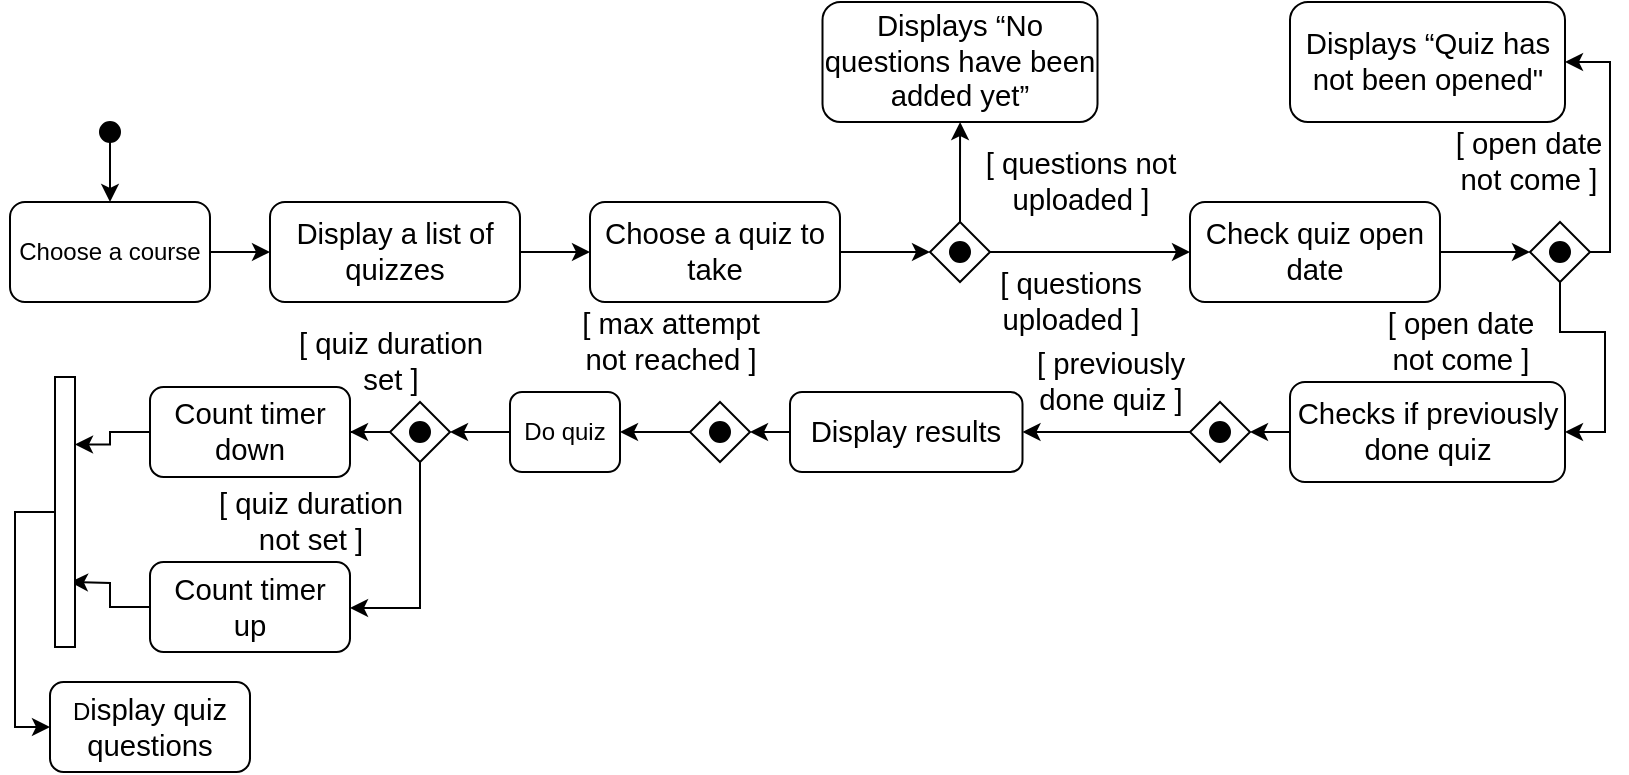 <mxfile version="14.6.3" type="github">
  <diagram id="HvqQM-I7t3wVY7urHc3_" name="Page-1">
    <mxGraphModel dx="1021" dy="516" grid="1" gridSize="10" guides="1" tooltips="1" connect="1" arrows="1" fold="1" page="1" pageScale="1" pageWidth="827" pageHeight="1169" math="0" shadow="0">
      <root>
        <mxCell id="0" />
        <mxCell id="1" parent="0" />
        <mxCell id="4EETxAyDpQWCK0r4zNha-4" value="" style="edgeStyle=orthogonalEdgeStyle;rounded=0;orthogonalLoop=1;jettySize=auto;html=1;" parent="1" source="4EETxAyDpQWCK0r4zNha-1" target="4EETxAyDpQWCK0r4zNha-2" edge="1">
          <mxGeometry relative="1" as="geometry" />
        </mxCell>
        <mxCell id="4EETxAyDpQWCK0r4zNha-1" value="" style="ellipse;whiteSpace=wrap;html=1;aspect=fixed;fillColor=#000000;" parent="1" vertex="1">
          <mxGeometry x="55" y="70" width="10" height="10" as="geometry" />
        </mxCell>
        <mxCell id="QtU8lgQa15zFkYiqKTXy-1" value="" style="edgeStyle=orthogonalEdgeStyle;rounded=0;orthogonalLoop=1;jettySize=auto;html=1;" parent="1" source="4EETxAyDpQWCK0r4zNha-2" target="4EETxAyDpQWCK0r4zNha-3" edge="1">
          <mxGeometry relative="1" as="geometry" />
        </mxCell>
        <mxCell id="4EETxAyDpQWCK0r4zNha-2" value="Choose a course" style="rounded=1;whiteSpace=wrap;html=1;fillColor=#FFFFFF;" parent="1" vertex="1">
          <mxGeometry x="10" y="110" width="100" height="50" as="geometry" />
        </mxCell>
        <mxCell id="QtU8lgQa15zFkYiqKTXy-4" value="" style="edgeStyle=orthogonalEdgeStyle;rounded=0;orthogonalLoop=1;jettySize=auto;html=1;" parent="1" source="4EETxAyDpQWCK0r4zNha-3" target="QtU8lgQa15zFkYiqKTXy-3" edge="1">
          <mxGeometry relative="1" as="geometry" />
        </mxCell>
        <mxCell id="4EETxAyDpQWCK0r4zNha-3" value="&lt;span style=&quot;font-size: 11pt ; font-family: &amp;#34;arial&amp;#34; ; color: rgb(0 , 0 , 0) ; background-color: transparent ; font-weight: 400 ; font-style: normal ; font-variant: normal ; text-decoration: none ; vertical-align: baseline&quot; id=&quot;docs-internal-guid-ca1dcce4-7fff-27a4-cba9-b2763112202d&quot;&gt;Display a list of quizzes&lt;/span&gt;" style="rounded=1;whiteSpace=wrap;html=1;fillColor=#FFFFFF;" parent="1" vertex="1">
          <mxGeometry x="140" y="110" width="125" height="50" as="geometry" />
        </mxCell>
        <mxCell id="EMLoT_DQCo54XdzdIxfW-8" style="edgeStyle=orthogonalEdgeStyle;rounded=0;orthogonalLoop=1;jettySize=auto;html=1;entryX=0;entryY=0.5;entryDx=0;entryDy=0;" edge="1" parent="1" source="QtU8lgQa15zFkYiqKTXy-3" target="QtU8lgQa15zFkYiqKTXy-5">
          <mxGeometry relative="1" as="geometry" />
        </mxCell>
        <mxCell id="QtU8lgQa15zFkYiqKTXy-3" value="&lt;span style=&quot;font-size: 11pt ; font-family: &amp;#34;arial&amp;#34; ; color: rgb(0 , 0 , 0) ; background-color: transparent ; font-weight: 400 ; font-style: normal ; font-variant: normal ; text-decoration: none ; vertical-align: baseline&quot; id=&quot;docs-internal-guid-f9b0f070-7fff-f607-0604-e5bbde5d65c2&quot;&gt;Choose a quiz to take&lt;/span&gt;" style="rounded=1;whiteSpace=wrap;html=1;fillColor=#FFFFFF;" parent="1" vertex="1">
          <mxGeometry x="300" y="110" width="125" height="50" as="geometry" />
        </mxCell>
        <mxCell id="EMLoT_DQCo54XdzdIxfW-4" value="" style="group" vertex="1" connectable="0" parent="1">
          <mxGeometry x="470" y="120" width="30" height="30" as="geometry" />
        </mxCell>
        <mxCell id="EMLoT_DQCo54XdzdIxfW-7" value="" style="group" vertex="1" connectable="0" parent="EMLoT_DQCo54XdzdIxfW-4">
          <mxGeometry width="30" height="30" as="geometry" />
        </mxCell>
        <mxCell id="QtU8lgQa15zFkYiqKTXy-5" value="" style="rhombus;whiteSpace=wrap;html=1;fillColor=#FFFFFF;" parent="EMLoT_DQCo54XdzdIxfW-7" vertex="1">
          <mxGeometry width="30" height="30" as="geometry" />
        </mxCell>
        <mxCell id="EMLoT_DQCo54XdzdIxfW-1" value="" style="ellipse;whiteSpace=wrap;html=1;aspect=fixed;fillColor=#000000;" vertex="1" parent="EMLoT_DQCo54XdzdIxfW-7">
          <mxGeometry x="10" y="10" width="10" height="10" as="geometry" />
        </mxCell>
        <mxCell id="EMLoT_DQCo54XdzdIxfW-17" style="edgeStyle=orthogonalEdgeStyle;rounded=0;orthogonalLoop=1;jettySize=auto;html=1;exitX=1;exitY=0.5;exitDx=0;exitDy=0;entryX=0;entryY=0.5;entryDx=0;entryDy=0;" edge="1" parent="1" source="EMLoT_DQCo54XdzdIxfW-9" target="EMLoT_DQCo54XdzdIxfW-15">
          <mxGeometry relative="1" as="geometry" />
        </mxCell>
        <mxCell id="EMLoT_DQCo54XdzdIxfW-9" value="&lt;span style=&quot;font-size: 11pt ; font-family: &amp;#34;arial&amp;#34; ; color: rgb(0 , 0 , 0) ; background-color: transparent ; font-weight: 400 ; font-style: normal ; font-variant: normal ; text-decoration: none ; vertical-align: baseline&quot; id=&quot;docs-internal-guid-7c33a0d0-7fff-b234-5660-c0ef3cbe4906&quot;&gt;Check quiz open date&lt;/span&gt;" style="rounded=1;whiteSpace=wrap;html=1;fillColor=#FFFFFF;" vertex="1" parent="1">
          <mxGeometry x="600" y="110" width="125" height="50" as="geometry" />
        </mxCell>
        <mxCell id="EMLoT_DQCo54XdzdIxfW-10" value="" style="edgeStyle=orthogonalEdgeStyle;rounded=0;orthogonalLoop=1;jettySize=auto;html=1;" edge="1" parent="1" source="QtU8lgQa15zFkYiqKTXy-5" target="EMLoT_DQCo54XdzdIxfW-9">
          <mxGeometry relative="1" as="geometry" />
        </mxCell>
        <mxCell id="EMLoT_DQCo54XdzdIxfW-11" value="&lt;div&gt;&lt;span style=&quot;font-size: 11pt ; font-family: &amp;#34;arial&amp;#34; ; color: rgb(0 , 0 , 0) ; background-color: transparent ; font-weight: 400 ; font-style: normal ; font-variant: normal ; text-decoration: none ; vertical-align: baseline&quot; id=&quot;docs-internal-guid-7c33a0d0-7fff-b234-5660-c0ef3cbe4906&quot;&gt;[ questions &lt;br&gt;&lt;/span&gt;&lt;/div&gt;&lt;div&gt;&lt;span style=&quot;font-size: 11pt ; font-family: &amp;#34;arial&amp;#34; ; color: rgb(0 , 0 , 0) ; background-color: transparent ; font-weight: 400 ; font-style: normal ; font-variant: normal ; text-decoration: none ; vertical-align: baseline&quot; id=&quot;docs-internal-guid-7c33a0d0-7fff-b234-5660-c0ef3cbe4906&quot;&gt;uploaded ]&lt;/span&gt;&lt;/div&gt;" style="edgeLabel;html=1;align=center;verticalAlign=middle;resizable=0;points=[];" vertex="1" connectable="0" parent="EMLoT_DQCo54XdzdIxfW-10">
          <mxGeometry x="-0.3" y="-2" relative="1" as="geometry">
            <mxPoint x="5" y="23" as="offset" />
          </mxGeometry>
        </mxCell>
        <mxCell id="EMLoT_DQCo54XdzdIxfW-34" value="&lt;div&gt;&lt;span style=&quot;font-size: 11pt ; font-family: &amp;#34;arial&amp;#34; ; color: rgb(0 , 0 , 0) ; background-color: transparent ; font-weight: 400 ; font-style: normal ; font-variant: normal ; text-decoration: none ; vertical-align: baseline&quot; id=&quot;docs-internal-guid-7c33a0d0-7fff-b234-5660-c0ef3cbe4906&quot;&gt;[ previously &lt;br&gt;&lt;/span&gt;&lt;/div&gt;&lt;div&gt;&lt;span style=&quot;font-size: 11pt ; font-family: &amp;#34;arial&amp;#34; ; color: rgb(0 , 0 , 0) ; background-color: transparent ; font-weight: 400 ; font-style: normal ; font-variant: normal ; text-decoration: none ; vertical-align: baseline&quot; id=&quot;docs-internal-guid-7c33a0d0-7fff-b234-5660-c0ef3cbe4906&quot;&gt;&lt;/span&gt;&lt;span style=&quot;font-size: 11pt ; font-family: &amp;#34;arial&amp;#34; ; color: rgb(0 , 0 , 0) ; background-color: transparent ; font-weight: 400 ; font-style: normal ; font-variant: normal ; text-decoration: none ; vertical-align: baseline&quot; id=&quot;docs-internal-guid-2d954c88-7fff-5672-d39d-e16bd0bce384&quot;&gt;done  quiz&lt;/span&gt;&lt;span style=&quot;font-size: 11pt ; font-family: &amp;#34;arial&amp;#34; ; color: rgb(0 , 0 , 0) ; background-color: transparent ; font-weight: 400 ; font-style: normal ; font-variant: normal ; text-decoration: none ; vertical-align: baseline&quot; id=&quot;docs-internal-guid-7c33a0d0-7fff-b234-5660-c0ef3cbe4906&quot;&gt; ]&lt;/span&gt;&lt;/div&gt;" style="edgeLabel;html=1;align=center;verticalAlign=middle;resizable=0;points=[];" vertex="1" connectable="0" parent="EMLoT_DQCo54XdzdIxfW-10">
          <mxGeometry x="-0.3" y="-2" relative="1" as="geometry">
            <mxPoint x="25" y="63" as="offset" />
          </mxGeometry>
        </mxCell>
        <mxCell id="EMLoT_DQCo54XdzdIxfW-38" value="&lt;div&gt;&lt;span style=&quot;font-size: 11pt ; font-family: &amp;#34;arial&amp;#34; ; color: rgb(0 , 0 , 0) ; background-color: transparent ; font-weight: 400 ; font-style: normal ; font-variant: normal ; text-decoration: none ; vertical-align: baseline&quot; id=&quot;docs-internal-guid-7c33a0d0-7fff-b234-5660-c0ef3cbe4906&quot;&gt;[ &lt;/span&gt;&lt;span style=&quot;font-size: 11pt ; font-family: &amp;#34;arial&amp;#34; ; color: rgb(0 , 0 , 0) ; background-color: transparent ; font-weight: 400 ; font-style: normal ; font-variant: normal ; text-decoration: none ; vertical-align: baseline&quot; id=&quot;docs-internal-guid-54b99eb1-7fff-6bb4-ce51-234c194e9e12&quot;&gt;max attempt &lt;br&gt;&lt;/span&gt;&lt;/div&gt;&lt;div&gt;&lt;span style=&quot;font-size: 11pt ; font-family: &amp;#34;arial&amp;#34; ; color: rgb(0 , 0 , 0) ; background-color: transparent ; font-weight: 400 ; font-style: normal ; font-variant: normal ; text-decoration: none ; vertical-align: baseline&quot; id=&quot;docs-internal-guid-54b99eb1-7fff-6bb4-ce51-234c194e9e12&quot;&gt;not reached &lt;/span&gt;&lt;span style=&quot;font-size: 11pt ; font-family: &amp;#34;arial&amp;#34; ; color: rgb(0 , 0 , 0) ; background-color: transparent ; font-weight: 400 ; font-style: normal ; font-variant: normal ; text-decoration: none ; vertical-align: baseline&quot; id=&quot;docs-internal-guid-7c33a0d0-7fff-b234-5660-c0ef3cbe4906&quot;&gt;]&lt;/span&gt;&lt;/div&gt;" style="edgeLabel;html=1;align=center;verticalAlign=middle;resizable=0;points=[];" vertex="1" connectable="0" parent="EMLoT_DQCo54XdzdIxfW-10">
          <mxGeometry x="-0.3" y="-2" relative="1" as="geometry">
            <mxPoint x="-195" y="43" as="offset" />
          </mxGeometry>
        </mxCell>
        <mxCell id="EMLoT_DQCo54XdzdIxfW-56" value="&lt;div&gt;&lt;span style=&quot;font-size: 11pt ; font-family: &amp;#34;arial&amp;#34; ; color: rgb(0 , 0 , 0) ; background-color: transparent ; font-weight: 400 ; font-style: normal ; font-variant: normal ; text-decoration: none ; vertical-align: baseline&quot; id=&quot;docs-internal-guid-7c33a0d0-7fff-b234-5660-c0ef3cbe4906&quot;&gt;[ quiz &lt;/span&gt;&lt;span style=&quot;font-size: 11pt ; font-family: &amp;#34;arial&amp;#34; ; color: rgb(0 , 0 , 0) ; background-color: transparent ; font-weight: 400 ; font-style: normal ; font-variant: normal ; text-decoration: none ; vertical-align: baseline&quot; id=&quot;docs-internal-guid-78c24208-7fff-800c-d850-6933cc3fbe24&quot;&gt;duration &lt;br&gt;&lt;/span&gt;&lt;/div&gt;&lt;div&gt;&lt;span style=&quot;font-size: 11pt ; font-family: &amp;#34;arial&amp;#34; ; color: rgb(0 , 0 , 0) ; background-color: transparent ; font-weight: 400 ; font-style: normal ; font-variant: normal ; text-decoration: none ; vertical-align: baseline&quot; id=&quot;docs-internal-guid-78c24208-7fff-800c-d850-6933cc3fbe24&quot;&gt;set&lt;/span&gt;&lt;span style=&quot;font-size: 11pt ; font-family: &amp;#34;arial&amp;#34; ; color: rgb(0 , 0 , 0) ; background-color: transparent ; font-weight: 400 ; font-style: normal ; font-variant: normal ; text-decoration: none ; vertical-align: baseline&quot; id=&quot;docs-internal-guid-54b99eb1-7fff-6bb4-ce51-234c194e9e12&quot;&gt;&lt;/span&gt;&lt;span style=&quot;font-size: 11pt ; font-family: &amp;#34;arial&amp;#34; ; color: rgb(0 , 0 , 0) ; background-color: transparent ; font-weight: 400 ; font-style: normal ; font-variant: normal ; text-decoration: none ; vertical-align: baseline&quot; id=&quot;docs-internal-guid-7c33a0d0-7fff-b234-5660-c0ef3cbe4906&quot;&gt; ]&lt;/span&gt;&lt;/div&gt;" style="edgeLabel;html=1;align=center;verticalAlign=middle;resizable=0;points=[];" vertex="1" connectable="0" parent="EMLoT_DQCo54XdzdIxfW-10">
          <mxGeometry x="-0.3" y="-2" relative="1" as="geometry">
            <mxPoint x="-335" y="53" as="offset" />
          </mxGeometry>
        </mxCell>
        <mxCell id="EMLoT_DQCo54XdzdIxfW-59" value="&lt;div&gt;&lt;span style=&quot;font-size: 11pt ; font-family: &amp;#34;arial&amp;#34; ; color: rgb(0 , 0 , 0) ; background-color: transparent ; font-weight: 400 ; font-style: normal ; font-variant: normal ; text-decoration: none ; vertical-align: baseline&quot; id=&quot;docs-internal-guid-7c33a0d0-7fff-b234-5660-c0ef3cbe4906&quot;&gt;[ quiz &lt;/span&gt;&lt;span style=&quot;font-size: 11pt ; font-family: &amp;#34;arial&amp;#34; ; color: rgb(0 , 0 , 0) ; background-color: transparent ; font-weight: 400 ; font-style: normal ; font-variant: normal ; text-decoration: none ; vertical-align: baseline&quot; id=&quot;docs-internal-guid-78c24208-7fff-800c-d850-6933cc3fbe24&quot;&gt;duration&lt;/span&gt;&lt;/div&gt;&lt;div&gt;&lt;span style=&quot;font-size: 11pt ; font-family: &amp;#34;arial&amp;#34; ; color: rgb(0 , 0 , 0) ; background-color: transparent ; font-weight: 400 ; font-style: normal ; font-variant: normal ; text-decoration: none ; vertical-align: baseline&quot; id=&quot;docs-internal-guid-78c24208-7fff-800c-d850-6933cc3fbe24&quot;&gt;not&lt;/span&gt;&lt;span style=&quot;font-size: 11pt ; font-family: &amp;#34;arial&amp;#34; ; color: rgb(0 , 0 , 0) ; background-color: transparent ; font-weight: 400 ; font-style: normal ; font-variant: normal ; text-decoration: none ; vertical-align: baseline&quot; id=&quot;docs-internal-guid-78c24208-7fff-800c-d850-6933cc3fbe24&quot;&gt; set&lt;/span&gt;&lt;span style=&quot;font-size: 11pt ; font-family: &amp;#34;arial&amp;#34; ; color: rgb(0 , 0 , 0) ; background-color: transparent ; font-weight: 400 ; font-style: normal ; font-variant: normal ; text-decoration: none ; vertical-align: baseline&quot; id=&quot;docs-internal-guid-54b99eb1-7fff-6bb4-ce51-234c194e9e12&quot;&gt;&lt;/span&gt;&lt;span style=&quot;font-size: 11pt ; font-family: &amp;#34;arial&amp;#34; ; color: rgb(0 , 0 , 0) ; background-color: transparent ; font-weight: 400 ; font-style: normal ; font-variant: normal ; text-decoration: none ; vertical-align: baseline&quot; id=&quot;docs-internal-guid-7c33a0d0-7fff-b234-5660-c0ef3cbe4906&quot;&gt; ]&lt;/span&gt;&lt;/div&gt;" style="edgeLabel;html=1;align=center;verticalAlign=middle;resizable=0;points=[];" vertex="1" connectable="0" parent="EMLoT_DQCo54XdzdIxfW-10">
          <mxGeometry x="-0.3" y="-2" relative="1" as="geometry">
            <mxPoint x="-375" y="133" as="offset" />
          </mxGeometry>
        </mxCell>
        <mxCell id="EMLoT_DQCo54XdzdIxfW-12" value="&lt;span style=&quot;font-size: 11pt ; font-family: &amp;#34;arial&amp;#34; ; color: rgb(0 , 0 , 0) ; background-color: transparent ; font-weight: 400 ; font-style: normal ; font-variant: normal ; text-decoration: none ; vertical-align: baseline&quot; id=&quot;docs-internal-guid-cef091fc-7fff-853b-4662-05197f052c5b&quot;&gt;Displays “No questions have been added yet”&lt;/span&gt;" style="rounded=1;whiteSpace=wrap;html=1;fillColor=#FFFFFF;" vertex="1" parent="1">
          <mxGeometry x="416.25" y="10" width="137.5" height="60" as="geometry" />
        </mxCell>
        <mxCell id="EMLoT_DQCo54XdzdIxfW-13" value="" style="group" vertex="1" connectable="0" parent="1">
          <mxGeometry x="770" y="120" width="30" height="30" as="geometry" />
        </mxCell>
        <mxCell id="EMLoT_DQCo54XdzdIxfW-14" value="" style="group" vertex="1" connectable="0" parent="EMLoT_DQCo54XdzdIxfW-13">
          <mxGeometry width="30" height="30" as="geometry" />
        </mxCell>
        <mxCell id="EMLoT_DQCo54XdzdIxfW-15" value="" style="rhombus;whiteSpace=wrap;html=1;fillColor=#FFFFFF;" vertex="1" parent="EMLoT_DQCo54XdzdIxfW-14">
          <mxGeometry width="30" height="30" as="geometry" />
        </mxCell>
        <mxCell id="EMLoT_DQCo54XdzdIxfW-16" value="" style="ellipse;whiteSpace=wrap;html=1;aspect=fixed;fillColor=#000000;" vertex="1" parent="EMLoT_DQCo54XdzdIxfW-14">
          <mxGeometry x="10" y="10" width="10" height="10" as="geometry" />
        </mxCell>
        <mxCell id="EMLoT_DQCo54XdzdIxfW-18" value="" style="edgeStyle=orthogonalEdgeStyle;rounded=0;orthogonalLoop=1;jettySize=auto;html=1;" edge="1" parent="1" source="QtU8lgQa15zFkYiqKTXy-5" target="EMLoT_DQCo54XdzdIxfW-12">
          <mxGeometry relative="1" as="geometry" />
        </mxCell>
        <mxCell id="EMLoT_DQCo54XdzdIxfW-19" value="&lt;div&gt;&lt;span style=&quot;font-size: 11pt ; font-family: &amp;#34;arial&amp;#34; ; color: rgb(0 , 0 , 0) ; background-color: transparent ; font-weight: 400 ; font-style: normal ; font-variant: normal ; text-decoration: none ; vertical-align: baseline&quot; id=&quot;docs-internal-guid-7c33a0d0-7fff-b234-5660-c0ef3cbe4906&quot;&gt;[ questions not &lt;br&gt;&lt;/span&gt;&lt;/div&gt;&lt;div&gt;&lt;span style=&quot;font-size: 11pt ; font-family: &amp;#34;arial&amp;#34; ; color: rgb(0 , 0 , 0) ; background-color: transparent ; font-weight: 400 ; font-style: normal ; font-variant: normal ; text-decoration: none ; vertical-align: baseline&quot; id=&quot;docs-internal-guid-7c33a0d0-7fff-b234-5660-c0ef3cbe4906&quot;&gt;uploaded ]&lt;/span&gt;&lt;/div&gt;" style="text;html=1;align=center;verticalAlign=middle;resizable=0;points=[];autosize=1;strokeColor=none;" vertex="1" parent="1">
          <mxGeometry x="490" y="80" width="110" height="40" as="geometry" />
        </mxCell>
        <mxCell id="EMLoT_DQCo54XdzdIxfW-20" value="&lt;span style=&quot;font-size: 11pt ; font-family: &amp;#34;arial&amp;#34; ; color: rgb(0 , 0 , 0) ; background-color: transparent ; font-weight: 400 ; font-style: normal ; font-variant: normal ; text-decoration: none ; vertical-align: baseline&quot; id=&quot;docs-internal-guid-ab3f03fe-7fff-198d-31d8-8587cc29056a&quot;&gt;Displays “Quiz has not been opened&quot;&lt;/span&gt;" style="rounded=1;whiteSpace=wrap;html=1;fillColor=#FFFFFF;" vertex="1" parent="1">
          <mxGeometry x="650" y="10" width="137.5" height="60" as="geometry" />
        </mxCell>
        <mxCell id="EMLoT_DQCo54XdzdIxfW-22" style="edgeStyle=orthogonalEdgeStyle;rounded=0;orthogonalLoop=1;jettySize=auto;html=1;entryX=1;entryY=0.5;entryDx=0;entryDy=0;exitX=1;exitY=0.5;exitDx=0;exitDy=0;" edge="1" parent="1" source="EMLoT_DQCo54XdzdIxfW-15" target="EMLoT_DQCo54XdzdIxfW-20">
          <mxGeometry relative="1" as="geometry">
            <Array as="points">
              <mxPoint x="810" y="135" />
              <mxPoint x="810" y="40" />
            </Array>
          </mxGeometry>
        </mxCell>
        <mxCell id="EMLoT_DQCo54XdzdIxfW-23" value="&lt;div&gt;&lt;span style=&quot;font-size: 11pt ; font-family: &amp;#34;arial&amp;#34; ; color: rgb(0 , 0 , 0) ; background-color: transparent ; font-weight: 400 ; font-style: normal ; font-variant: normal ; text-decoration: none ; vertical-align: baseline&quot;&gt;[ open date&lt;/span&gt;&lt;/div&gt;&lt;div&gt;&lt;span style=&quot;font-size: 11pt ; font-family: &amp;#34;arial&amp;#34; ; color: rgb(0 , 0 , 0) ; background-color: transparent ; font-weight: 400 ; font-style: normal ; font-variant: normal ; text-decoration: none ; vertical-align: baseline&quot;&gt; not come ]&lt;/span&gt;&lt;/div&gt;" style="text;html=1;align=center;verticalAlign=middle;resizable=0;points=[];autosize=1;strokeColor=none;" vertex="1" parent="1">
          <mxGeometry x="723.75" y="70" width="90" height="40" as="geometry" />
        </mxCell>
        <mxCell id="EMLoT_DQCo54XdzdIxfW-32" style="edgeStyle=orthogonalEdgeStyle;rounded=0;orthogonalLoop=1;jettySize=auto;html=1;exitX=0;exitY=0.5;exitDx=0;exitDy=0;entryX=1;entryY=0.5;entryDx=0;entryDy=0;" edge="1" parent="1" source="EMLoT_DQCo54XdzdIxfW-24" target="EMLoT_DQCo54XdzdIxfW-30">
          <mxGeometry relative="1" as="geometry" />
        </mxCell>
        <mxCell id="EMLoT_DQCo54XdzdIxfW-24" value="&lt;span style=&quot;font-size: 11pt ; font-family: &amp;#34;arial&amp;#34; ; color: rgb(0 , 0 , 0) ; background-color: transparent ; font-weight: 400 ; font-style: normal ; font-variant: normal ; text-decoration: none ; vertical-align: baseline&quot; id=&quot;docs-internal-guid-1f1591d9-7fff-b90b-67a4-1ff4a32bd8f2&quot;&gt;Checks if previously done quiz&lt;/span&gt;" style="rounded=1;whiteSpace=wrap;html=1;fillColor=#FFFFFF;" vertex="1" parent="1">
          <mxGeometry x="650" y="200" width="137.5" height="50" as="geometry" />
        </mxCell>
        <mxCell id="EMLoT_DQCo54XdzdIxfW-25" value="" style="edgeStyle=orthogonalEdgeStyle;rounded=0;orthogonalLoop=1;jettySize=auto;html=1;entryX=1;entryY=0.5;entryDx=0;entryDy=0;" edge="1" parent="1" source="EMLoT_DQCo54XdzdIxfW-15" target="EMLoT_DQCo54XdzdIxfW-24">
          <mxGeometry relative="1" as="geometry" />
        </mxCell>
        <mxCell id="EMLoT_DQCo54XdzdIxfW-26" value="&lt;div&gt;&lt;span style=&quot;font-size: 11pt ; font-family: &amp;#34;arial&amp;#34; ; color: rgb(0 , 0 , 0) ; background-color: transparent ; font-weight: 400 ; font-style: normal ; font-variant: normal ; text-decoration: none ; vertical-align: baseline&quot;&gt;[ open date&lt;/span&gt;&lt;/div&gt;&lt;div&gt;&lt;span style=&quot;font-size: 11pt ; font-family: &amp;#34;arial&amp;#34; ; color: rgb(0 , 0 , 0) ; background-color: transparent ; font-weight: 400 ; font-style: normal ; font-variant: normal ; text-decoration: none ; vertical-align: baseline&quot;&gt; not come ]&lt;/span&gt;&lt;/div&gt;" style="text;html=1;align=center;verticalAlign=middle;resizable=0;points=[];autosize=1;strokeColor=none;" vertex="1" parent="1">
          <mxGeometry x="690" y="160" width="90" height="40" as="geometry" />
        </mxCell>
        <mxCell id="EMLoT_DQCo54XdzdIxfW-43" style="edgeStyle=orthogonalEdgeStyle;rounded=0;orthogonalLoop=1;jettySize=auto;html=1;exitX=0;exitY=0.5;exitDx=0;exitDy=0;entryX=1;entryY=0.5;entryDx=0;entryDy=0;" edge="1" parent="1" source="EMLoT_DQCo54XdzdIxfW-27" target="EMLoT_DQCo54XdzdIxfW-41">
          <mxGeometry relative="1" as="geometry" />
        </mxCell>
        <mxCell id="EMLoT_DQCo54XdzdIxfW-27" value="&lt;span style=&quot;font-size: 11pt ; font-family: &amp;#34;arial&amp;#34; ; color: rgb(0 , 0 , 0) ; background-color: transparent ; font-weight: 400 ; font-style: normal ; font-variant: normal ; text-decoration: none ; vertical-align: baseline&quot; id=&quot;docs-internal-guid-35f5ddcc-7fff-9b2d-dc40-7fd0d26209b6&quot;&gt;Display results&lt;/span&gt;" style="rounded=1;whiteSpace=wrap;html=1;fillColor=#FFFFFF;" vertex="1" parent="1">
          <mxGeometry x="400" y="205" width="116.25" height="40" as="geometry" />
        </mxCell>
        <mxCell id="EMLoT_DQCo54XdzdIxfW-28" value="" style="group" vertex="1" connectable="0" parent="1">
          <mxGeometry x="600" y="210" width="30" height="30" as="geometry" />
        </mxCell>
        <mxCell id="EMLoT_DQCo54XdzdIxfW-29" value="" style="group" vertex="1" connectable="0" parent="EMLoT_DQCo54XdzdIxfW-28">
          <mxGeometry width="30" height="30" as="geometry" />
        </mxCell>
        <mxCell id="EMLoT_DQCo54XdzdIxfW-30" value="" style="rhombus;whiteSpace=wrap;html=1;fillColor=#FFFFFF;" vertex="1" parent="EMLoT_DQCo54XdzdIxfW-29">
          <mxGeometry width="30" height="30" as="geometry" />
        </mxCell>
        <mxCell id="EMLoT_DQCo54XdzdIxfW-31" value="" style="ellipse;whiteSpace=wrap;html=1;aspect=fixed;fillColor=#000000;" vertex="1" parent="EMLoT_DQCo54XdzdIxfW-29">
          <mxGeometry x="10" y="10" width="10" height="10" as="geometry" />
        </mxCell>
        <mxCell id="EMLoT_DQCo54XdzdIxfW-35" style="edgeStyle=orthogonalEdgeStyle;rounded=0;orthogonalLoop=1;jettySize=auto;html=1;" edge="1" parent="1" source="EMLoT_DQCo54XdzdIxfW-30" target="EMLoT_DQCo54XdzdIxfW-27">
          <mxGeometry relative="1" as="geometry" />
        </mxCell>
        <mxCell id="EMLoT_DQCo54XdzdIxfW-36" value="Do  quiz" style="rounded=1;whiteSpace=wrap;html=1;fillColor=#FFFFFF;" vertex="1" parent="1">
          <mxGeometry x="260" y="205" width="55" height="40" as="geometry" />
        </mxCell>
        <mxCell id="EMLoT_DQCo54XdzdIxfW-39" value="" style="group" vertex="1" connectable="0" parent="1">
          <mxGeometry x="350.0" y="210" width="30" height="30" as="geometry" />
        </mxCell>
        <mxCell id="EMLoT_DQCo54XdzdIxfW-40" value="" style="group" vertex="1" connectable="0" parent="EMLoT_DQCo54XdzdIxfW-39">
          <mxGeometry width="30" height="30" as="geometry" />
        </mxCell>
        <mxCell id="EMLoT_DQCo54XdzdIxfW-41" value="" style="rhombus;whiteSpace=wrap;html=1;fillColor=#FFFFFF;" vertex="1" parent="EMLoT_DQCo54XdzdIxfW-40">
          <mxGeometry width="30" height="30" as="geometry" />
        </mxCell>
        <mxCell id="EMLoT_DQCo54XdzdIxfW-42" value="" style="ellipse;whiteSpace=wrap;html=1;aspect=fixed;fillColor=#000000;" vertex="1" parent="EMLoT_DQCo54XdzdIxfW-40">
          <mxGeometry x="10" y="10" width="10" height="10" as="geometry" />
        </mxCell>
        <mxCell id="EMLoT_DQCo54XdzdIxfW-44" value="" style="edgeStyle=orthogonalEdgeStyle;rounded=0;orthogonalLoop=1;jettySize=auto;html=1;" edge="1" parent="1" source="EMLoT_DQCo54XdzdIxfW-41" target="EMLoT_DQCo54XdzdIxfW-36">
          <mxGeometry relative="1" as="geometry" />
        </mxCell>
        <mxCell id="EMLoT_DQCo54XdzdIxfW-45" style="edgeStyle=orthogonalEdgeStyle;rounded=0;orthogonalLoop=1;jettySize=auto;html=1;entryX=1;entryY=0.5;entryDx=0;entryDy=0;exitX=0;exitY=0.5;exitDx=0;exitDy=0;" edge="1" target="EMLoT_DQCo54XdzdIxfW-48" parent="1" source="EMLoT_DQCo54XdzdIxfW-36">
          <mxGeometry relative="1" as="geometry">
            <mxPoint x="120" y="225" as="sourcePoint" />
          </mxGeometry>
        </mxCell>
        <mxCell id="EMLoT_DQCo54XdzdIxfW-46" value="" style="group" vertex="1" connectable="0" parent="1">
          <mxGeometry x="200.0" y="210" width="30" height="30" as="geometry" />
        </mxCell>
        <mxCell id="EMLoT_DQCo54XdzdIxfW-47" value="" style="group" vertex="1" connectable="0" parent="EMLoT_DQCo54XdzdIxfW-46">
          <mxGeometry width="30" height="30" as="geometry" />
        </mxCell>
        <mxCell id="EMLoT_DQCo54XdzdIxfW-48" value="" style="rhombus;whiteSpace=wrap;html=1;fillColor=#FFFFFF;" vertex="1" parent="EMLoT_DQCo54XdzdIxfW-47">
          <mxGeometry width="30" height="30" as="geometry" />
        </mxCell>
        <mxCell id="EMLoT_DQCo54XdzdIxfW-49" value="" style="ellipse;whiteSpace=wrap;html=1;aspect=fixed;fillColor=#000000;" vertex="1" parent="EMLoT_DQCo54XdzdIxfW-47">
          <mxGeometry x="10" y="10" width="10" height="10" as="geometry" />
        </mxCell>
        <mxCell id="EMLoT_DQCo54XdzdIxfW-77" style="edgeStyle=orthogonalEdgeStyle;rounded=0;orthogonalLoop=1;jettySize=auto;html=1;entryX=0.75;entryY=1;entryDx=0;entryDy=0;" edge="1" parent="1" source="EMLoT_DQCo54XdzdIxfW-50" target="EMLoT_DQCo54XdzdIxfW-64">
          <mxGeometry relative="1" as="geometry" />
        </mxCell>
        <mxCell id="EMLoT_DQCo54XdzdIxfW-50" value="&lt;span style=&quot;font-size: 11pt ; font-family: &amp;#34;arial&amp;#34; ; color: rgb(0 , 0 , 0) ; background-color: transparent ; font-weight: 400 ; font-style: normal ; font-variant: normal ; text-decoration: none ; vertical-align: baseline&quot; id=&quot;docs-internal-guid-29b3e8fd-7fff-ec42-60b3-b9c445f9d79d&quot;&gt;Count timer down&lt;/span&gt;" style="rounded=1;whiteSpace=wrap;html=1;fillColor=#FFFFFF;" vertex="1" parent="1">
          <mxGeometry x="80" y="202.5" width="100" height="45" as="geometry" />
        </mxCell>
        <mxCell id="EMLoT_DQCo54XdzdIxfW-55" value="" style="edgeStyle=orthogonalEdgeStyle;rounded=0;orthogonalLoop=1;jettySize=auto;html=1;" edge="1" parent="1" source="EMLoT_DQCo54XdzdIxfW-48" target="EMLoT_DQCo54XdzdIxfW-50">
          <mxGeometry relative="1" as="geometry" />
        </mxCell>
        <mxCell id="EMLoT_DQCo54XdzdIxfW-78" style="edgeStyle=orthogonalEdgeStyle;rounded=0;orthogonalLoop=1;jettySize=auto;html=1;" edge="1" parent="1" source="EMLoT_DQCo54XdzdIxfW-57">
          <mxGeometry relative="1" as="geometry">
            <mxPoint x="40" y="300" as="targetPoint" />
          </mxGeometry>
        </mxCell>
        <mxCell id="EMLoT_DQCo54XdzdIxfW-57" value="&lt;div&gt;&lt;span style=&quot;font-size: 11pt ; font-family: &amp;#34;arial&amp;#34; ; color: rgb(0 , 0 , 0) ; background-color: transparent ; font-weight: 400 ; font-style: normal ; font-variant: normal ; text-decoration: none ; vertical-align: baseline&quot; id=&quot;docs-internal-guid-29b3e8fd-7fff-ec42-60b3-b9c445f9d79d&quot;&gt;Count timer &lt;br&gt;&lt;/span&gt;&lt;/div&gt;&lt;div&gt;&lt;span style=&quot;font-size: 11pt ; font-family: &amp;#34;arial&amp;#34; ; color: rgb(0 , 0 , 0) ; background-color: transparent ; font-weight: 400 ; font-style: normal ; font-variant: normal ; text-decoration: none ; vertical-align: baseline&quot; id=&quot;docs-internal-guid-29b3e8fd-7fff-ec42-60b3-b9c445f9d79d&quot;&gt;up&lt;/span&gt;&lt;/div&gt;" style="rounded=1;whiteSpace=wrap;html=1;fillColor=#FFFFFF;" vertex="1" parent="1">
          <mxGeometry x="80" y="290" width="100" height="45" as="geometry" />
        </mxCell>
        <mxCell id="EMLoT_DQCo54XdzdIxfW-58" style="edgeStyle=orthogonalEdgeStyle;rounded=0;orthogonalLoop=1;jettySize=auto;html=1;" edge="1" parent="1" source="EMLoT_DQCo54XdzdIxfW-48" target="EMLoT_DQCo54XdzdIxfW-57">
          <mxGeometry relative="1" as="geometry">
            <Array as="points">
              <mxPoint x="215" y="313" />
              <mxPoint x="200" y="313" />
            </Array>
          </mxGeometry>
        </mxCell>
        <mxCell id="EMLoT_DQCo54XdzdIxfW-60" value="D&lt;span style=&quot;font-size: 11pt ; font-family: &amp;#34;arial&amp;#34; ; color: rgb(0 , 0 , 0) ; background-color: transparent ; font-weight: 400 ; font-style: normal ; font-variant: normal ; text-decoration: none ; vertical-align: baseline&quot; id=&quot;docs-internal-guid-01c487bf-7fff-c4a9-d6eb-bbfb4ede4df8&quot;&gt;isplay quiz questions&lt;/span&gt;" style="rounded=1;whiteSpace=wrap;html=1;fillColor=#FFFFFF;" vertex="1" parent="1">
          <mxGeometry x="30" y="350" width="100" height="45" as="geometry" />
        </mxCell>
        <mxCell id="EMLoT_DQCo54XdzdIxfW-80" style="edgeStyle=orthogonalEdgeStyle;rounded=0;orthogonalLoop=1;jettySize=auto;html=1;exitX=0.5;exitY=0;exitDx=0;exitDy=0;entryX=0;entryY=0.5;entryDx=0;entryDy=0;" edge="1" parent="1" source="EMLoT_DQCo54XdzdIxfW-64" target="EMLoT_DQCo54XdzdIxfW-60">
          <mxGeometry relative="1" as="geometry" />
        </mxCell>
        <mxCell id="EMLoT_DQCo54XdzdIxfW-64" value="" style="rounded=0;whiteSpace=wrap;html=1;rotation=-90;" vertex="1" parent="1">
          <mxGeometry x="-30" y="260" width="135" height="10" as="geometry" />
        </mxCell>
      </root>
    </mxGraphModel>
  </diagram>
</mxfile>
